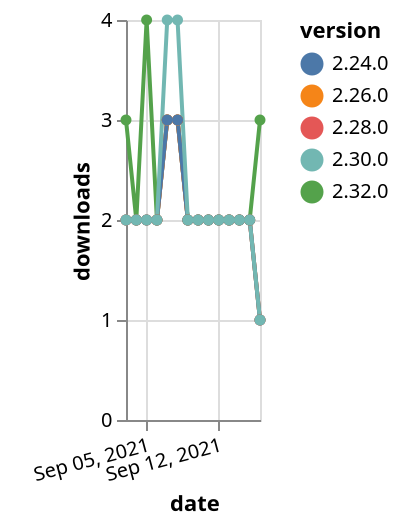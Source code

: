 {"$schema": "https://vega.github.io/schema/vega-lite/v5.json", "description": "A simple bar chart with embedded data.", "data": {"values": [{"date": "2021-09-03", "total": 226, "delta": 3, "version": "2.32.0"}, {"date": "2021-09-04", "total": 228, "delta": 2, "version": "2.32.0"}, {"date": "2021-09-05", "total": 232, "delta": 4, "version": "2.32.0"}, {"date": "2021-09-06", "total": 234, "delta": 2, "version": "2.32.0"}, {"date": "2021-09-07", "total": 237, "delta": 3, "version": "2.32.0"}, {"date": "2021-09-08", "total": 240, "delta": 3, "version": "2.32.0"}, {"date": "2021-09-09", "total": 242, "delta": 2, "version": "2.32.0"}, {"date": "2021-09-10", "total": 244, "delta": 2, "version": "2.32.0"}, {"date": "2021-09-11", "total": 246, "delta": 2, "version": "2.32.0"}, {"date": "2021-09-12", "total": 248, "delta": 2, "version": "2.32.0"}, {"date": "2021-09-13", "total": 250, "delta": 2, "version": "2.32.0"}, {"date": "2021-09-14", "total": 252, "delta": 2, "version": "2.32.0"}, {"date": "2021-09-15", "total": 254, "delta": 2, "version": "2.32.0"}, {"date": "2021-09-16", "total": 257, "delta": 3, "version": "2.32.0"}, {"date": "2021-09-03", "total": 1011, "delta": 2, "version": "2.28.0"}, {"date": "2021-09-04", "total": 1013, "delta": 2, "version": "2.28.0"}, {"date": "2021-09-05", "total": 1015, "delta": 2, "version": "2.28.0"}, {"date": "2021-09-06", "total": 1017, "delta": 2, "version": "2.28.0"}, {"date": "2021-09-07", "total": 1020, "delta": 3, "version": "2.28.0"}, {"date": "2021-09-08", "total": 1023, "delta": 3, "version": "2.28.0"}, {"date": "2021-09-09", "total": 1025, "delta": 2, "version": "2.28.0"}, {"date": "2021-09-10", "total": 1027, "delta": 2, "version": "2.28.0"}, {"date": "2021-09-11", "total": 1029, "delta": 2, "version": "2.28.0"}, {"date": "2021-09-12", "total": 1031, "delta": 2, "version": "2.28.0"}, {"date": "2021-09-13", "total": 1033, "delta": 2, "version": "2.28.0"}, {"date": "2021-09-14", "total": 1035, "delta": 2, "version": "2.28.0"}, {"date": "2021-09-15", "total": 1037, "delta": 2, "version": "2.28.0"}, {"date": "2021-09-16", "total": 1038, "delta": 1, "version": "2.28.0"}, {"date": "2021-09-03", "total": 1478, "delta": 2, "version": "2.26.0"}, {"date": "2021-09-04", "total": 1480, "delta": 2, "version": "2.26.0"}, {"date": "2021-09-05", "total": 1482, "delta": 2, "version": "2.26.0"}, {"date": "2021-09-06", "total": 1484, "delta": 2, "version": "2.26.0"}, {"date": "2021-09-07", "total": 1487, "delta": 3, "version": "2.26.0"}, {"date": "2021-09-08", "total": 1490, "delta": 3, "version": "2.26.0"}, {"date": "2021-09-09", "total": 1492, "delta": 2, "version": "2.26.0"}, {"date": "2021-09-10", "total": 1494, "delta": 2, "version": "2.26.0"}, {"date": "2021-09-11", "total": 1496, "delta": 2, "version": "2.26.0"}, {"date": "2021-09-12", "total": 1498, "delta": 2, "version": "2.26.0"}, {"date": "2021-09-13", "total": 1500, "delta": 2, "version": "2.26.0"}, {"date": "2021-09-14", "total": 1502, "delta": 2, "version": "2.26.0"}, {"date": "2021-09-15", "total": 1504, "delta": 2, "version": "2.26.0"}, {"date": "2021-09-16", "total": 1505, "delta": 1, "version": "2.26.0"}, {"date": "2021-09-03", "total": 1678, "delta": 2, "version": "2.24.0"}, {"date": "2021-09-04", "total": 1680, "delta": 2, "version": "2.24.0"}, {"date": "2021-09-05", "total": 1682, "delta": 2, "version": "2.24.0"}, {"date": "2021-09-06", "total": 1684, "delta": 2, "version": "2.24.0"}, {"date": "2021-09-07", "total": 1687, "delta": 3, "version": "2.24.0"}, {"date": "2021-09-08", "total": 1690, "delta": 3, "version": "2.24.0"}, {"date": "2021-09-09", "total": 1692, "delta": 2, "version": "2.24.0"}, {"date": "2021-09-10", "total": 1694, "delta": 2, "version": "2.24.0"}, {"date": "2021-09-11", "total": 1696, "delta": 2, "version": "2.24.0"}, {"date": "2021-09-12", "total": 1698, "delta": 2, "version": "2.24.0"}, {"date": "2021-09-13", "total": 1700, "delta": 2, "version": "2.24.0"}, {"date": "2021-09-14", "total": 1702, "delta": 2, "version": "2.24.0"}, {"date": "2021-09-15", "total": 1704, "delta": 2, "version": "2.24.0"}, {"date": "2021-09-16", "total": 1705, "delta": 1, "version": "2.24.0"}, {"date": "2021-09-03", "total": 711, "delta": 2, "version": "2.30.0"}, {"date": "2021-09-04", "total": 713, "delta": 2, "version": "2.30.0"}, {"date": "2021-09-05", "total": 715, "delta": 2, "version": "2.30.0"}, {"date": "2021-09-06", "total": 717, "delta": 2, "version": "2.30.0"}, {"date": "2021-09-07", "total": 721, "delta": 4, "version": "2.30.0"}, {"date": "2021-09-08", "total": 725, "delta": 4, "version": "2.30.0"}, {"date": "2021-09-09", "total": 727, "delta": 2, "version": "2.30.0"}, {"date": "2021-09-10", "total": 729, "delta": 2, "version": "2.30.0"}, {"date": "2021-09-11", "total": 731, "delta": 2, "version": "2.30.0"}, {"date": "2021-09-12", "total": 733, "delta": 2, "version": "2.30.0"}, {"date": "2021-09-13", "total": 735, "delta": 2, "version": "2.30.0"}, {"date": "2021-09-14", "total": 737, "delta": 2, "version": "2.30.0"}, {"date": "2021-09-15", "total": 739, "delta": 2, "version": "2.30.0"}, {"date": "2021-09-16", "total": 740, "delta": 1, "version": "2.30.0"}]}, "width": "container", "mark": {"type": "line", "point": {"filled": true}}, "encoding": {"x": {"field": "date", "type": "temporal", "timeUnit": "yearmonthdate", "title": "date", "axis": {"labelAngle": -15}}, "y": {"field": "delta", "type": "quantitative", "title": "downloads"}, "color": {"field": "version", "type": "nominal"}, "tooltip": {"field": "delta"}}}